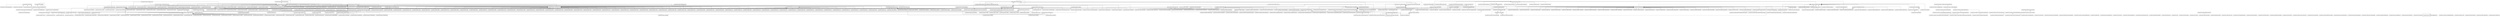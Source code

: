 digraph classDiagram{
graph [splines=ortho, rankdir=BT]

"org.apache.bcel.util.ClassLoaderRepository"[shape = box];
"org.apache.bcel.generic.ISTORE"[shape = box];
"org.apache.bcel.generic.LXOR"[shape = box];
"org.apache.bcel.generic.InstructionList"[shape = box];
"org.apache.bcel.generic.INVOKESTATIC"[shape = box];
"org.apache.bcel.verifier.exc.VerificationException"[shape = box];
"org.apache.bcel.generic.ConstantPoolGen"[shape = box];
"org.apache.bcel.classfile.Node"[shape = box];
"org.apache.bcel.util.ClassLoader"[shape = box];
"org.apache.bcel.classfile.ClassFormatException"[shape = box];
"org.apache.bcel.classfile.ModuleProvides"[shape = box];
"org.apache.bcel.util.Class2HTML"[shape = box];
"org.apache.bcel.generic.SIPUSH"[shape = box];
"org.apache.bcel.classfile.SourceFile"[shape = box];
"org.apache.bcel.classfile.MethodParameters"[shape = box];
"org.apache.bcel.verifier.exc.StaticCodeConstraintException"[shape = box];
"org.apache.bcel.generic.LocalVariableInstruction"[shape = box];
"org.apache.bcel.generic.GETFIELD"[shape = box];
"org.apache.bcel.generic.InstructionHandle"[shape = box];
"org.apache.bcel.verifier.exc.LinkingConstraintException"[shape = box];
"org.apache.bcel.generic.INEG"[shape = box];
"org.apache.bcel.generic.ALOAD"[shape = box];
"org.apache.bcel.classfile.ConstantInteger"[shape = box];
"org.apache.bcel.verifier.structurals.ExecutionVisitor"[shape = box];
"org.apache.bcel.classfile.InnerClasses"[shape = box];
"org.apache.bcel.verifier.structurals.OperandStack"[shape = box];
"org.apache.bcel.generic.FSUB"[shape = box];
"org.apache.bcel.generic.SASTORE"[shape = box];
"org.apache.bcel.verifier.structurals.ControlFlowGraph"[shape = box];
"org.apache.bcel.verifier.exc.LoadingException"[shape = box];
"org.apache.bcel.generic.MONITORENTER"[shape = box];
"org.apache.bcel.generic.FALOAD"[shape = box];
"org.apache.bcel.generic.LASTORE"[shape = box];
"org.apache.bcel.generic.ClassGenException"[shape = box];
"org.apache.bcel.verifier.exc.StructuralCodeConstraintException"[shape = box];
"org.apache.bcel.generic.POP2"[shape = box];
"org.apache.bcel.generic.BranchInstruction"[shape = box];
"org.apache.bcel.util.ClassQueue"[shape = box];
"org.apache.bcel.classfile.ConstantString"[shape = box];
"org.apache.bcel.verifier.structurals.UninitializedObjectType"[shape = box];
"org.apache.bcel.generic.F2D"[shape = box];
"org.apache.bcel.generic.F2I"[shape = box];
"org.apache.bcel.generic.IF_ACMPNE"[shape = box];
"org.apache.bcel.generic.F2L"[shape = box];
"org.apache.bcel.generic.I2S"[shape = box];
"org.apache.bcel.classfile.PMGClass"[shape = box];
"org.apache.bcel.generic.RETURN"[shape = box];
"org.apache.bcel.generic.ReferenceType"[shape = box];
"org.apache.bcel.classfile.StackMapType"[shape = box];
"org.apache.bcel.classfile.AccessFlags"[shape = box];
"org.apache.bcel.classfile.AnnotationElementValue"[shape = box];
"org.apache.bcel.generic.IRETURN"[shape = box];
"org.apache.bcel.classfile.ConstantInterfaceMethodref"[shape = box];
"org.apache.bcel.generic.RET"[shape = box];
"org.apache.bcel.generic.ICONST"[shape = box];
"org.apache.bcel.classfile.ConstantPackage"[shape = box];
"org.apache.bcel.util.AbstractClassPathRepository"[shape = box];
"org.apache.bcel.generic.ILOAD"[shape = box];
"org.apache.bcel.generic.FieldOrMethod"[shape = box];
"org.apache.bcel.generic.I2C"[shape = box];
"org.apache.bcel.generic.I2B"[shape = box];
"org.apache.bcel.generic.CodeExceptionGen"[shape = box];
"org.apache.bcel.generic.I2F"[shape = box];
"org.apache.bcel.generic.LineNumberGen"[shape = box];
"org.apache.bcel.generic.I2D"[shape = box];
"org.apache.bcel.verifier.statics.LocalVariablesInfo"[shape = box];
"org.apache.bcel.verifier.statics.DOUBLE_Upper"[shape = box];
"org.apache.bcel.classfile.ConstantPool"[shape = box];
"org.apache.bcel.verifier.statics.Pass1Verifier"[shape = box];
"org.apache.bcel.generic.I2L"[shape = box];
"org.apache.bcel.generic.FCMPG"[shape = box];
"org.apache.bcel.generic.LocalVariableGen"[shape = box];
"org.apache.bcel.generic.FCMPL"[shape = box];
"org.apache.bcel.generic.ISHL"[shape = box];
"org.apache.bcel.generic.ISHR"[shape = box];
"org.apache.bcel.verifier.exc.StaticCodeInstructionConstraintException"[shape = box];
"org.apache.bcel.classfile.ClassParser"[shape = box];
"org.apache.bcel.generic.ConstantPushInstruction"[shape = box];
"org.apache.bcel.classfile.ConstantObject"[shape = box];
"org.apache.bcel.generic.ASTORE"[shape = box];
"org.apache.bcel.classfile.EmptyVisitor"[shape = box];
"org.apache.bcel.generic.ArrayInstruction"[shape = box];
"org.apache.bcel.generic.LoadClass"[shape = box];
"org.apache.bcel.verifier.exc.LocalVariableInfoInconsistentException"[shape = box];
"org.apache.bcel.classfile.CodeException"[shape = box];
"org.apache.bcel.generic.IASTORE"[shape = box];
"org.apache.bcel.classfile.Deprecated"[shape = box];
"org.apache.bcel.classfile.ElementValuePair"[shape = box];
"org.apache.bcel.classfile.Code"[shape = box];
"org.apache.bcel.classfile.RuntimeInvisibleParameterAnnotations"[shape = box];
"org.apache.bcel.generic.FieldGen"[shape = box];
"org.apache.bcel.generic.LMUL"[shape = box];
"org.apache.bcel.classfile.UnknownAttributeReader"[shape = box];
"org.apache.bcel.generic.IOR"[shape = box];
"org.apache.bcel.classfile.Method"[shape = box];
"org.apache.bcel.generic.Select"[shape = box];
"org.apache.bcel.generic.LoadInstruction"[shape = box];
"org.apache.bcel.generic.LCMP"[shape = box];
"org.apache.bcel.generic.Instruction"[shape = box];
"org.apache.bcel.generic.GOTO"[shape = box];
"org.apache.bcel.generic.IF_ICMPNE"[shape = box];
"org.apache.bcel.util.BCELComparator"[shape = box];
"org.apache.bcel.classfile.AnnotationEntry"[shape = box];
"org.apache.bcel.generic.ArithmeticInstruction"[shape = box];
"org.apache.bcel.generic.InstructionTargeter"[shape = box];
"org.apache.bcel.generic.SWAP"[shape = box];
"org.apache.bcel.verifier.exc.AssertionViolatedException"[shape = box];
"org.apache.bcel.Repository"[shape = box];
"org.apache.bcel.generic.JsrInstruction"[shape = box];
"org.apache.bcel.generic.JSR"[shape = box];
"org.apache.bcel.classfile.Synthetic"[shape = box];
"org.apache.bcel.classfile.Utility"[shape = box];
"org.apache.bcel.generic.GotoInstruction"[shape = box];
"org.apache.bcel.generic.ISUB"[shape = box];
"org.apache.bcel.classfile.StackMap"[shape = box];
"org.apache.bcel.generic.BranchHandle"[shape = box];
"org.apache.bcel.generic.IFNONNULL"[shape = box];
"org.apache.bcel.generic.NamedAndTyped"[shape = box];
"org.apache.bcel.generic.InstructionComparator"[shape = box];
"org.apache.bcel.generic.ObjectType"[shape = box];
"org.apache.bcel.generic.IF_ACMPEQ"[shape = box];
"org.apache.bcel.verifier.PassVerifier"[shape = box];
"org.apache.bcel.generic.StackConsumer"[shape = box];
"org.apache.bcel.classfile.ParameterAnnotationEntry"[shape = box];
"org.apache.bcel.verifier.exc.ClassConstraintException"[shape = box];
"org.apache.bcel.classfile.ConstantUtf8"[shape = box];
"org.apache.bcel.classfile.ConstantValue"[shape = box];
"org.apache.bcel.classfile.ConstantInvokeDynamic"[shape = box];
"org.apache.bcel.classfile.ConstantMethodHandle"[shape = box];
"org.apache.bcel.classfile.ConstantCP"[shape = box];
"org.apache.bcel.classfile.ArrayElementValue"[shape = box];
"org.apache.bcel.classfile.ConstantFloat"[shape = box];
"org.apache.bcel.generic.FSTORE"[shape = box];
"org.apache.bcel.verifier.exc.CodeConstraintException"[shape = box];
"org.apache.bcel.generic.LDC2_W"[shape = box];
"org.apache.bcel.generic.ElementValueGen"[shape = box];
"org.apache.bcel.generic.TypedInstruction"[shape = box];
"org.apache.bcel.util.SyntheticRepository"[shape = box];
"org.apache.bcel.generic.DSTORE"[shape = box];
"org.apache.bcel.generic.ANEWARRAY"[shape = box];
"org.apache.bcel.generic.CALOAD"[shape = box];
"org.apache.bcel.classfile.Annotations"[shape = box];
"org.apache.bcel.generic.DMUL"[shape = box];
"org.apache.bcel.classfile.BootstrapMethods"[shape = box];
"org.apache.bcel.generic.LRETURN"[shape = box];
"org.apache.bcel.generic.InstructionConst"[shape = box];
"org.apache.bcel.util.ClassVector"[shape = box];
"org.apache.bcel.verifier.VerifierAppFrame"[shape = box];
"org.apache.bcel.util.Repository"[shape = box];
"org.apache.bcel.classfile.ModuleMainClass"[shape = box];
"org.apache.bcel.classfile.AnnotationDefault"[shape = box];
"org.apache.bcel.generic.AALOAD"[shape = box];
"org.apache.bcel.util.ClassPath"[shape = box];
"org.apache.bcel.generic.LREM"[shape = box];
"org.apache.bcel.generic.ArrayElementValueGen"[shape = box];
"org.apache.bcel.generic.LADD"[shape = box];
"org.apache.bcel.classfile.ModulePackages"[shape = box];
"org.apache.bcel.generic.INVOKEVIRTUAL"[shape = box];
"org.apache.bcel.generic.InstructionFactory"[shape = box];
"org.apache.bcel.generic.AllocationInstruction"[shape = box];
"org.apache.bcel.generic.NEWARRAY"[shape = box];
"org.apache.bcel.generic.LDIV"[shape = box];
"org.apache.bcel.generic.GETSTATIC"[shape = box];
"org.apache.bcel.generic.AnnotationElementValueGen"[shape = box];
"org.apache.bcel.generic.LCONST"[shape = box];
"org.apache.bcel.generic.LSHL"[shape = box];
"org.apache.bcel.generic.IAND"[shape = box];
"org.apache.bcel.classfile.AttributeReader"[shape = box];
"org.apache.bcel.classfile.ClassElementValue"[shape = box];
"org.apache.bcel.generic.LSHR"[shape = box];
"org.apache.bcel.classfile.LocalVariable"[shape = box];
"org.apache.bcel.ExceptionConst"[shape = box];
"org.apache.bcel.generic.PUTFIELD"[shape = box];
"org.apache.bcel.classfile.LocalVariableTypeTable"[shape = box];
"org.apache.bcel.generic.L2D"[shape = box];
"org.apache.bcel.generic.ExceptionThrower"[shape = box];
"org.apache.bcel.util.BCELifier"[shape = box];
"org.apache.bcel.generic.IUSHR"[shape = box];
"org.apache.bcel.generic.L2F"[shape = box];
"org.apache.bcel.generic.IfInstruction"[shape = box];
"org.apache.bcel.generic.L2I"[shape = box];
"org.apache.bcel.generic.FDIV"[shape = box];
"org.apache.bcel.classfile.ConstantLong"[shape = box];
"org.apache.bcel.classfile.Module"[shape = box];
"org.apache.bcel.generic.ReturnaddressType"[shape = box];
"org.apache.bcel.Const"[shape = box];
"org.apache.bcel.generic.FREM"[shape = box];
"org.apache.bcel.generic.LLOAD"[shape = box];
"org.apache.bcel.generic.SALOAD"[shape = box];
"org.apache.bcel.generic.IF_ICMPEQ"[shape = box];
"org.apache.bcel.generic.MethodGen"[shape = box];
"org.apache.bcel.generic.IFEQ"[shape = box];
"org.apache.bcel.generic.IF_ICMPGE"[shape = box];
"org.apache.bcel.generic.CHECKCAST"[shape = box];
"org.apache.bcel.util.ByteSequence"[shape = box];
"org.apache.bcel.classfile.ParameterAnnotations"[shape = box];
"org.apache.bcel.generic.BasicType"[shape = box];
"org.apache.bcel.generic.ConversionInstruction"[shape = box];
"org.apache.bcel.generic.FADD"[shape = box];
"org.apache.bcel.generic.UnconditionalBranch"[shape = box];
"org.apache.bcel.util.ClassSet"[shape = box];
"org.apache.bcel.verifier.VerifierFactoryObserver"[shape = box];
"org.apache.bcel.classfile.NestMembers"[shape = box];
"org.apache.bcel.generic.INVOKEDYNAMIC"[shape = box];
"org.apache.bcel.generic.GOTO_W"[shape = box];
"org.apache.bcel.verifier.statics.LONG_Upper"[shape = box];
"org.apache.bcel.verifier.exc.VerifierConstraintViolatedException"[shape = box];
"org.apache.bcel.generic.FieldGenOrMethodGen"[shape = box];
"org.apache.bcel.classfile.Unknown"[shape = box];
"org.apache.bcel.classfile.RuntimeVisibleParameterAnnotations"[shape = box];
"org.apache.bcel.verifier.TransitiveHull"[shape = box];
"org.apache.bcel.classfile.EnumElementValue"[shape = box];
"org.apache.bcel.generic.DUP2"[shape = box];
"org.apache.bcel.classfile.ConstantDouble"[shape = box];
"org.apache.bcel.generic.LOR"[shape = box];
"org.apache.bcel.verifier.structurals.InstructionContext"[shape = box];
"org.apache.bcel.ExceptionConstants"[shape = box];
"org.apache.bcel.generic.IF_ICMPGT"[shape = box];
"org.apache.bcel.util.AttributeHTML"[shape = box];
"org.apache.bcel.generic.LALOAD"[shape = box];
"org.apache.bcel.classfile.ModuleRequires"[shape = box];
"org.apache.bcel.verifier.VerificationResult"[shape = box];
"org.apache.bcel.verifier.statics.IntList"[shape = box];
"org.apache.bcel.classfile.ConstantClass"[shape = box];
"org.apache.bcel.util.ModularRuntimeImage"[shape = box];
"org.apache.bcel.generic.LSUB"[shape = box];
"org.apache.bcel.verifier.statics.Pass3aVerifier"[shape = box];
"org.apache.bcel.generic.EmptyVisitor"[shape = box];
"org.apache.bcel.generic.PopInstruction"[shape = box];
"org.apache.bcel.util.CodeHTML"[shape = box];
"org.apache.bcel.generic.EnumElementValueGen"[shape = box];
"org.apache.bcel.generic.CPInstruction"[shape = box];
"org.apache.bcel.verifier.VerifierFactory"[shape = box];
"org.apache.bcel.verifier.statics.Pass2Verifier"[shape = box];
"org.apache.bcel.generic.ReturnInstruction"[shape = box];
"org.apache.bcel.verifier.NativeVerifier"[shape = box];
"org.apache.bcel.generic.IMPDEP1"[shape = box];
"org.apache.bcel.generic.LAND"[shape = box];
"org.apache.bcel.generic.MULTIANEWARRAY"[shape = box];
"org.apache.bcel.classfile.NestHost"[shape = box];
"org.apache.bcel.generic.IMPDEP2"[shape = box];
"org.apache.bcel.generic.FASTORE"[shape = box];
"org.apache.bcel.classfile.ModuleOpens"[shape = box];
"org.apache.bcel.classfile.BootstrapMethod"[shape = box];
"org.apache.bcel.classfile.LineNumberTable"[shape = box];
"org.apache.bcel.util.JavaWrapper"[shape = box];
"org.apache.bcel.generic.LOOKUPSWITCH"[shape = box];
"org.apache.bcel.generic.FieldInstruction"[shape = box];
"org.apache.bcel.verifier.structurals.GenericArray"[shape = box];
"org.apache.bcel.classfile.RuntimeInvisibleAnnotations"[shape = box];
"org.apache.bcel.classfile.SimpleElementValue"[shape = box];
"org.apache.bcel.classfile.Signature"[shape = box];
"org.apache.bcel.verifier.structurals.ExceptionHandler"[shape = box];
"org.apache.bcel.generic.IndexedInstruction"[shape = box];
"org.apache.bcel.generic.BIPUSH"[shape = box];
"org.apache.bcel.generic.TABLESWITCH"[shape = box];
"org.apache.bcel.generic.SimpleElementValueGen"[shape = box];
"org.apache.bcel.generic.DALOAD"[shape = box];
"org.apache.bcel.generic.PushInstruction"[shape = box];
"org.apache.bcel.util.MethodHTML"[shape = box];
"org.apache.bcel.generic.IF_ICMPLE"[shape = box];
"org.apache.bcel.generic.InstructionConstants"[shape = box];
"org.apache.bcel.generic.DDIV"[shape = box];
"org.apache.bcel.classfile.FieldOrMethod"[shape = box];
"org.apache.bcel.generic.NOP"[shape = box];
"org.apache.bcel.generic.DREM"[shape = box];
"org.apache.bcel.generic.IFNULL"[shape = box];
"org.apache.bcel.generic.StackInstruction"[shape = box];
"org.apache.bcel.generic.ATHROW"[shape = box];
"org.apache.bcel.generic.FMUL"[shape = box];
"org.apache.bcel.classfile.JavaClass"[shape = box];
"org.apache.bcel.generic.LNEG"[shape = box];
"org.apache.bcel.generic.FRETURN"[shape = box];
"org.apache.bcel.generic.LDC_W"[shape = box];
"org.apache.bcel.verifier.structurals.Frame"[shape = box];
"org.apache.bcel.generic.DLOAD"[shape = box];
"org.apache.bcel.generic.IF_ICMPLT"[shape = box];
"org.apache.bcel.generic.DADD"[shape = box];
"org.apache.bcel.classfile.ModuleExports"[shape = box];
"org.apache.bcel.classfile.InnerClass"[shape = box];
"org.apache.bcel.verifier.structurals.Pass3bVerifier"[shape = box];
"org.apache.bcel.generic.CompoundInstruction"[shape = box];
"org.apache.bcel.classfile.ExceptionTable"[shape = box];
"org.apache.bcel.verifier.exc.StaticCodeInstructionOperandConstraintException"[shape = box];
"org.apache.bcel.generic.FNEG"[shape = box];
"org.apache.bcel.generic.ClassGen"[shape = box];
"org.apache.bcel.verifier.structurals.InstConstraintVisitor"[shape = box];
"org.apache.bcel.util.InstructionFinder"[shape = box];
"org.apache.bcel.generic.StackProducer"[shape = box];
"org.apache.bcel.classfile.ConstantMethodType"[shape = box];
"org.apache.bcel.classfile.ConstantModule"[shape = box];
"org.apache.bcel.generic.DSUB"[shape = box];
"org.apache.bcel.verifier.structurals.ExceptionHandlers"[shape = box];
"org.apache.bcel.generic.NameSignatureInstruction"[shape = box];
"org.apache.bcel.generic.StoreInstruction"[shape = box];
"org.apache.bcel.generic.IALOAD"[shape = box];
"org.apache.bcel.generic.Type"[shape = box];
"org.apache.bcel.generic.IFLT"[shape = box];
"org.apache.bcel.generic.ARRAYLENGTH"[shape = box];
"org.apache.bcel.generic.ClassElementValueGen"[shape = box];
"org.apache.bcel.verifier.VerifierFactoryListModel"[shape = box];
"org.apache.bcel.generic.InstructionListObserver"[shape = box];
"org.apache.bcel.generic.TargetLostException"[shape = box];
"org.apache.bcel.generic.INVOKESPECIAL"[shape = box];
"org.apache.bcel.generic.LDC"[shape = box];
"org.apache.bcel.generic.IFNE"[shape = box];
"org.apache.bcel.classfile.Visitor"[shape = box];
"org.apache.bcel.generic.VariableLengthInstruction"[shape = box];
"org.apache.bcel.generic.IREM"[shape = box];
"org.apache.bcel.classfile.ElementValue"[shape = box];
"org.apache.bcel.generic.PUTSTATIC"[shape = box];
"org.apache.bcel.generic.IADD"[shape = box];
"org.apache.bcel.verifier.structurals.LocalVariables"[shape = box];
"org.apache.bcel.verifier.Verifier"[shape = box];
"org.apache.bcel.verifier.statics.LocalVariableInfo"[shape = box];
"org.apache.bcel.generic.DUP2_X2"[shape = box];
"org.apache.bcel.classfile.MethodParameter"[shape = box];
"org.apache.bcel.generic.DUP2_X1"[shape = box];
"org.apache.bcel.generic.DUP"[shape = box];
"org.apache.bcel.generic.IDIV"[shape = box];
"org.apache.bcel.generic.LSTORE"[shape = box];
"org.apache.bcel.generic.BREAKPOINT"[shape = box];
"org.apache.bcel.generic.POP"[shape = box];
"org.apache.bcel.classfile.StackMapEntry"[shape = box];
"org.apache.bcel.generic.MONITOREXIT"[shape = box];
"org.apache.bcel.generic.LUSHR"[shape = box];
"org.apache.bcel.generic.DRETURN"[shape = box];
"org.apache.bcel.classfile.ConstantDynamic"[shape = box];
"org.apache.bcel.generic.PUSH"[shape = box];
"org.apache.bcel.generic.DASTORE"[shape = box];
"org.apache.bcel.generic.MethodObserver"[shape = box];
"org.apache.bcel.classfile.LocalVariableTable"[shape = box];
"org.apache.bcel.generic.IXOR"[shape = box];
"org.apache.bcel.generic.IFLE"[shape = box];
"org.apache.bcel.util.ClassPathRepository"[shape = box];
"org.apache.bcel.generic.DCONST"[shape = box];
"org.apache.bcel.verifier.statics.StringRepresentation"[shape = box];
"org.apache.bcel.classfile.LineNumber"[shape = box];
"org.apache.bcel.generic.Visitor"[shape = box];
"org.apache.bcel.generic.FieldObserver"[shape = box];
"org.apache.bcel.generic.ACONST_NULL"[shape = box];
"org.apache.bcel.util.ClassStack"[shape = box];
"org.apache.bcel.classfile.Field"[shape = box];
"org.apache.bcel.generic.AnnotationEntryGen"[shape = box];
"org.apache.bcel.util.LruCacheClassPathRepository"[shape = box];
"org.apache.bcel.generic.CASTORE"[shape = box];
"org.apache.bcel.generic.BALOAD"[shape = box];
"org.apache.bcel.Constants"[shape = box];
"org.apache.bcel.generic.InvokeInstruction"[shape = box];
"org.apache.bcel.classfile.DescendingVisitor"[shape = box];
"org.apache.bcel.util.MemorySensitiveClassPathRepository"[shape = box];
"org.apache.bcel.generic.NEW"[shape = box];
"org.apache.bcel.generic.JSR_W"[shape = box];
"org.apache.bcel.verifier.exc.InvalidMethodException"[shape = box];
"org.apache.bcel.generic.ARETURN"[shape = box];
"org.apache.bcel.util.BCELFactory"[shape = box];
"org.apache.bcel.generic.ArrayType"[shape = box];
"org.apache.bcel.classfile.ConstantFieldref"[shape = box];
"org.apache.bcel.generic.DUP_X1"[shape = box];
"org.apache.bcel.generic.DUP_X2"[shape = box];
"org.apache.bcel.generic.ElementValuePairGen"[shape = box];
"org.apache.bcel.verifier.structurals.Subroutines"[shape = box];
"org.apache.bcel.verifier.exc.Utility"[shape = box];
"org.apache.bcel.util.ConstantHTML"[shape = box];
"org.apache.bcel.generic.FLOAD"[shape = box];
"org.apache.bcel.generic.DNEG"[shape = box];
"org.apache.bcel.generic.INSTANCEOF"[shape = box];
"org.apache.bcel.verifier.structurals.Subroutine"[shape = box];
"org.apache.bcel.generic.INVOKEINTERFACE"[shape = box];
"org.apache.bcel.generic.AASTORE"[shape = box];
"org.apache.bcel.classfile.Attribute"[shape = box];
"org.apache.bcel.classfile.Constant"[shape = box];
"org.apache.bcel.generic.SWITCH"[shape = box];
"org.apache.bcel.generic.DCMPG"[shape = box];
"org.apache.bcel.generic.FCONST"[shape = box];
"org.apache.bcel.generic.IFGT"[shape = box];
"org.apache.bcel.classfile.EnclosingMethod"[shape = box];
"org.apache.bcel.generic.DCMPL"[shape = box];
"org.apache.bcel.generic.BASTORE"[shape = box];
"org.apache.bcel.verifier.VerifyDialog"[shape = box];
"org.apache.bcel.generic.IINC"[shape = box];
"org.apache.bcel.generic.IFGE"[shape = box];
"org.apache.bcel.generic.IMUL"[shape = box];
"org.apache.bcel.generic.D2F"[shape = box];
"org.apache.bcel.verifier.GraphicalVerifier"[shape = box];
"org.apache.bcel.classfile.RuntimeVisibleAnnotations"[shape = box];
"org.apache.bcel.classfile.ConstantMethodref"[shape = box];
"org.apache.bcel.generic.D2L"[shape = box];
"org.apache.bcel.generic.D2I"[shape = box];
"org.apache.bcel.generic.ClassObserver"[shape = box];
"org.apache.bcel.classfile.ConstantNameAndType"[shape = box];
"org.apache.bcel.generic.ISTORE" -> "org.apache.bcel.generic.StoreInstruction"[arrowhead = onormal];
"org.apache.bcel.generic.LXOR" -> "org.apache.bcel.generic.ArithmeticInstruction"[arrowhead = onormal];
"org.apache.bcel.generic.FDIV" -> "org.apache.bcel.generic.ArithmeticInstruction"[arrowhead = onormal];
"org.apache.bcel.classfile.ConstantLong" -> "org.apache.bcel.classfile.Constant"[arrowhead = onormal];
"org.apache.bcel.classfile.Module" -> "org.apache.bcel.classfile.Attribute"[arrowhead = onormal];
"org.apache.bcel.generic.ReturnaddressType" -> "org.apache.bcel.generic.Type"[arrowhead = onormal];
"org.apache.bcel.generic.INVOKESTATIC" -> "org.apache.bcel.generic.InvokeInstruction"[arrowhead = onormal];
"org.apache.bcel.generic.FREM" -> "org.apache.bcel.generic.ArithmeticInstruction"[arrowhead = onormal];
"org.apache.bcel.verifier.exc.VerificationException" -> "org.apache.bcel.verifier.exc.VerifierConstraintViolatedException"[arrowhead = onormal];
"org.apache.bcel.generic.LLOAD" -> "org.apache.bcel.generic.LoadInstruction"[arrowhead = onormal];
"org.apache.bcel.generic.SALOAD" -> "org.apache.bcel.generic.ArrayInstruction"[arrowhead = onormal];
"org.apache.bcel.generic.IF_ICMPEQ" -> "org.apache.bcel.generic.IfInstruction"[arrowhead = onormal];
"org.apache.bcel.generic.MethodGen" -> "org.apache.bcel.generic.FieldGenOrMethodGen"[arrowhead = onormal];
"org.apache.bcel.generic.IFEQ" -> "org.apache.bcel.generic.IfInstruction"[arrowhead = onormal];
"org.apache.bcel.generic.IF_ICMPGE" -> "org.apache.bcel.generic.IfInstruction"[arrowhead = onormal];
"org.apache.bcel.generic.SIPUSH" -> "org.apache.bcel.generic.Instruction"[arrowhead = onormal];
"org.apache.bcel.generic.CHECKCAST" -> "org.apache.bcel.generic.CPInstruction"[arrowhead = onormal];
"org.apache.bcel.classfile.SourceFile" -> "org.apache.bcel.classfile.Attribute"[arrowhead = onormal];
"org.apache.bcel.classfile.MethodParameters" -> "org.apache.bcel.classfile.Attribute"[arrowhead = onormal];
"org.apache.bcel.classfile.ParameterAnnotations" -> "org.apache.bcel.classfile.Attribute"[arrowhead = onormal];
"org.apache.bcel.generic.BasicType" -> "org.apache.bcel.generic.Type"[arrowhead = onormal];
"org.apache.bcel.generic.ConversionInstruction" -> "org.apache.bcel.generic.Instruction"[arrowhead = onormal];
"org.apache.bcel.generic.FADD" -> "org.apache.bcel.generic.ArithmeticInstruction"[arrowhead = onormal];
"org.apache.bcel.verifier.exc.StaticCodeConstraintException" -> "org.apache.bcel.verifier.exc.CodeConstraintException"[arrowhead = onormal];
"org.apache.bcel.generic.LocalVariableInstruction" -> "org.apache.bcel.generic.Instruction"[arrowhead = onormal];
"org.apache.bcel.generic.GETFIELD" -> "org.apache.bcel.generic.FieldInstruction"[arrowhead = onormal];
"org.apache.bcel.classfile.NestMembers" -> "org.apache.bcel.classfile.Attribute"[arrowhead = onormal];
"org.apache.bcel.generic.INVOKEDYNAMIC" -> "org.apache.bcel.generic.InvokeInstruction"[arrowhead = onormal];
"org.apache.bcel.generic.GOTO_W" -> "org.apache.bcel.generic.GotoInstruction"[arrowhead = onormal];
"org.apache.bcel.verifier.exc.LinkingConstraintException" -> "org.apache.bcel.verifier.exc.StructuralCodeConstraintException"[arrowhead = onormal];
"org.apache.bcel.verifier.statics.LONG_Upper" -> "org.apache.bcel.generic.Type"[arrowhead = onormal];
"org.apache.bcel.generic.FieldGenOrMethodGen" -> "org.apache.bcel.classfile.AccessFlags"[arrowhead = onormal];
"org.apache.bcel.generic.INEG" -> "org.apache.bcel.generic.ArithmeticInstruction"[arrowhead = onormal];
"org.apache.bcel.generic.ALOAD" -> "org.apache.bcel.generic.LoadInstruction"[arrowhead = onormal];
"org.apache.bcel.classfile.Unknown" -> "org.apache.bcel.classfile.Attribute"[arrowhead = onormal];
"org.apache.bcel.classfile.RuntimeVisibleParameterAnnotations" -> "org.apache.bcel.classfile.ParameterAnnotations"[arrowhead = onormal];
"org.apache.bcel.classfile.EnumElementValue" -> "org.apache.bcel.classfile.ElementValue"[arrowhead = onormal];
"org.apache.bcel.classfile.ConstantInteger" -> "org.apache.bcel.classfile.Constant"[arrowhead = onormal];
"org.apache.bcel.generic.DUP2" -> "org.apache.bcel.generic.StackInstruction"[arrowhead = onormal];
"org.apache.bcel.classfile.ConstantDouble" -> "org.apache.bcel.classfile.Constant"[arrowhead = onormal];
"org.apache.bcel.verifier.structurals.ExecutionVisitor" -> "org.apache.bcel.generic.EmptyVisitor"[arrowhead = onormal];
"org.apache.bcel.generic.LOR" -> "org.apache.bcel.generic.ArithmeticInstruction"[arrowhead = onormal];
"org.apache.bcel.classfile.InnerClasses" -> "org.apache.bcel.classfile.Attribute"[arrowhead = onormal];
"org.apache.bcel.generic.FSUB" -> "org.apache.bcel.generic.ArithmeticInstruction"[arrowhead = onormal];
"org.apache.bcel.generic.SASTORE" -> "org.apache.bcel.generic.ArrayInstruction"[arrowhead = onormal];
"org.apache.bcel.verifier.exc.LoadingException" -> "org.apache.bcel.verifier.exc.VerifierConstraintViolatedException"[arrowhead = onormal];
"org.apache.bcel.generic.MONITORENTER" -> "org.apache.bcel.generic.Instruction"[arrowhead = onormal];
"org.apache.bcel.generic.FALOAD" -> "org.apache.bcel.generic.ArrayInstruction"[arrowhead = onormal];
"org.apache.bcel.generic.IF_ICMPGT" -> "org.apache.bcel.generic.IfInstruction"[arrowhead = onormal];
"org.apache.bcel.generic.LASTORE" -> "org.apache.bcel.generic.ArrayInstruction"[arrowhead = onormal];
"org.apache.bcel.generic.LALOAD" -> "org.apache.bcel.generic.ArrayInstruction"[arrowhead = onormal];
"org.apache.bcel.verifier.exc.StructuralCodeConstraintException" -> "org.apache.bcel.verifier.exc.CodeConstraintException"[arrowhead = onormal];
"org.apache.bcel.generic.POP2" -> "org.apache.bcel.generic.StackInstruction"[arrowhead = onormal];
"org.apache.bcel.classfile.ConstantClass" -> "org.apache.bcel.classfile.Constant"[arrowhead = onormal];
"org.apache.bcel.generic.BranchInstruction" -> "org.apache.bcel.generic.Instruction"[arrowhead = onormal];
"org.apache.bcel.classfile.ConstantString" -> "org.apache.bcel.classfile.Constant"[arrowhead = onormal];
"org.apache.bcel.verifier.structurals.UninitializedObjectType" -> "org.apache.bcel.generic.ReferenceType"[arrowhead = onormal];
"org.apache.bcel.generic.LSUB" -> "org.apache.bcel.generic.ArithmeticInstruction"[arrowhead = onormal];
"org.apache.bcel.verifier.statics.Pass3aVerifier" -> "org.apache.bcel.generic.EmptyVisitor"[arrowhead = onormal];
"org.apache.bcel.generic.F2D" -> "org.apache.bcel.generic.ConversionInstruction"[arrowhead = onormal];
"org.apache.bcel.generic.F2I" -> "org.apache.bcel.generic.ConversionInstruction"[arrowhead = onormal];
"org.apache.bcel.generic.EnumElementValueGen" -> "org.apache.bcel.generic.ElementValueGen"[arrowhead = onormal];
"org.apache.bcel.generic.CPInstruction" -> "org.apache.bcel.generic.Instruction"[arrowhead = onormal];
"org.apache.bcel.generic.IF_ACMPNE" -> "org.apache.bcel.generic.IfInstruction"[arrowhead = onormal];
"org.apache.bcel.generic.F2L" -> "org.apache.bcel.generic.ConversionInstruction"[arrowhead = onormal];
"org.apache.bcel.verifier.statics.Pass2Verifier" -> "org.apache.bcel.verifier.PassVerifier"[arrowhead = onormal];
"org.apache.bcel.generic.ReturnInstruction" -> "org.apache.bcel.generic.Instruction"[arrowhead = onormal];
"org.apache.bcel.generic.IMPDEP1" -> "org.apache.bcel.generic.Instruction"[arrowhead = onormal];
"org.apache.bcel.generic.I2S" -> "org.apache.bcel.generic.ConversionInstruction"[arrowhead = onormal];
"org.apache.bcel.classfile.PMGClass" -> "org.apache.bcel.classfile.Attribute"[arrowhead = onormal];
"org.apache.bcel.generic.RETURN" -> "org.apache.bcel.generic.ReturnInstruction"[arrowhead = onormal];
"org.apache.bcel.generic.ReferenceType" -> "org.apache.bcel.generic.Type"[arrowhead = onormal];
"org.apache.bcel.generic.LAND" -> "org.apache.bcel.generic.ArithmeticInstruction"[arrowhead = onormal];
"org.apache.bcel.generic.MULTIANEWARRAY" -> "org.apache.bcel.generic.CPInstruction"[arrowhead = onormal];
"org.apache.bcel.classfile.AnnotationElementValue" -> "org.apache.bcel.classfile.ElementValue"[arrowhead = onormal];
"org.apache.bcel.generic.IRETURN" -> "org.apache.bcel.generic.ReturnInstruction"[arrowhead = onormal];
"org.apache.bcel.classfile.NestHost" -> "org.apache.bcel.classfile.Attribute"[arrowhead = onormal];
"org.apache.bcel.generic.IMPDEP2" -> "org.apache.bcel.generic.Instruction"[arrowhead = onormal];
"org.apache.bcel.classfile.ConstantInterfaceMethodref" -> "org.apache.bcel.classfile.ConstantCP"[arrowhead = onormal];
"org.apache.bcel.generic.FASTORE" -> "org.apache.bcel.generic.ArrayInstruction"[arrowhead = onormal];
"org.apache.bcel.classfile.LineNumberTable" -> "org.apache.bcel.classfile.Attribute"[arrowhead = onormal];
"org.apache.bcel.generic.RET" -> "org.apache.bcel.generic.Instruction"[arrowhead = onormal];
"org.apache.bcel.generic.ICONST" -> "org.apache.bcel.generic.Instruction"[arrowhead = onormal];
"org.apache.bcel.generic.LOOKUPSWITCH" -> "org.apache.bcel.generic.Select"[arrowhead = onormal];
"org.apache.bcel.classfile.ConstantPackage" -> "org.apache.bcel.classfile.Constant"[arrowhead = onormal];
"org.apache.bcel.generic.FieldInstruction" -> "org.apache.bcel.generic.FieldOrMethod"[arrowhead = onormal];
"org.apache.bcel.generic.ILOAD" -> "org.apache.bcel.generic.LoadInstruction"[arrowhead = onormal];
"org.apache.bcel.generic.FieldOrMethod" -> "org.apache.bcel.generic.CPInstruction"[arrowhead = onormal];
"org.apache.bcel.classfile.RuntimeInvisibleAnnotations" -> "org.apache.bcel.classfile.Annotations"[arrowhead = onormal];
"org.apache.bcel.classfile.SimpleElementValue" -> "org.apache.bcel.classfile.ElementValue"[arrowhead = onormal];
"org.apache.bcel.classfile.Signature" -> "org.apache.bcel.classfile.Attribute"[arrowhead = onormal];
"org.apache.bcel.generic.I2C" -> "org.apache.bcel.generic.ConversionInstruction"[arrowhead = onormal];
"org.apache.bcel.generic.I2B" -> "org.apache.bcel.generic.ConversionInstruction"[arrowhead = onormal];
"org.apache.bcel.generic.I2F" -> "org.apache.bcel.generic.ConversionInstruction"[arrowhead = onormal];
"org.apache.bcel.generic.BIPUSH" -> "org.apache.bcel.generic.Instruction"[arrowhead = onormal];
"org.apache.bcel.generic.I2D" -> "org.apache.bcel.generic.ConversionInstruction"[arrowhead = onormal];
"org.apache.bcel.verifier.statics.DOUBLE_Upper" -> "org.apache.bcel.generic.Type"[arrowhead = onormal];
"org.apache.bcel.verifier.statics.Pass1Verifier" -> "org.apache.bcel.verifier.PassVerifier"[arrowhead = onormal];
"org.apache.bcel.generic.TABLESWITCH" -> "org.apache.bcel.generic.Select"[arrowhead = onormal];
"org.apache.bcel.generic.SimpleElementValueGen" -> "org.apache.bcel.generic.ElementValueGen"[arrowhead = onormal];
"org.apache.bcel.generic.DALOAD" -> "org.apache.bcel.generic.ArrayInstruction"[arrowhead = onormal];
"org.apache.bcel.generic.I2L" -> "org.apache.bcel.generic.ConversionInstruction"[arrowhead = onormal];
"org.apache.bcel.generic.FCMPG" -> "org.apache.bcel.generic.Instruction"[arrowhead = onormal];
"org.apache.bcel.generic.IF_ICMPLE" -> "org.apache.bcel.generic.IfInstruction"[arrowhead = onormal];
"org.apache.bcel.generic.DDIV" -> "org.apache.bcel.generic.ArithmeticInstruction"[arrowhead = onormal];
"org.apache.bcel.classfile.FieldOrMethod" -> "org.apache.bcel.classfile.AccessFlags"[arrowhead = onormal];
"org.apache.bcel.generic.FCMPL" -> "org.apache.bcel.generic.Instruction"[arrowhead = onormal];
"org.apache.bcel.generic.ISHL" -> "org.apache.bcel.generic.ArithmeticInstruction"[arrowhead = onormal];
"org.apache.bcel.generic.ISHR" -> "org.apache.bcel.generic.ArithmeticInstruction"[arrowhead = onormal];
"org.apache.bcel.verifier.exc.StaticCodeInstructionConstraintException" -> "org.apache.bcel.verifier.exc.StaticCodeConstraintException"[arrowhead = onormal];
"org.apache.bcel.generic.NOP" -> "org.apache.bcel.generic.Instruction"[arrowhead = onormal];
"org.apache.bcel.generic.DREM" -> "org.apache.bcel.generic.ArithmeticInstruction"[arrowhead = onormal];
"org.apache.bcel.generic.IFNULL" -> "org.apache.bcel.generic.IfInstruction"[arrowhead = onormal];
"org.apache.bcel.generic.StackInstruction" -> "org.apache.bcel.generic.Instruction"[arrowhead = onormal];
"org.apache.bcel.generic.ASTORE" -> "org.apache.bcel.generic.StoreInstruction"[arrowhead = onormal];
"org.apache.bcel.generic.ATHROW" -> "org.apache.bcel.generic.Instruction"[arrowhead = onormal];
"org.apache.bcel.generic.ArrayInstruction" -> "org.apache.bcel.generic.Instruction"[arrowhead = onormal];
"org.apache.bcel.generic.FMUL" -> "org.apache.bcel.generic.ArithmeticInstruction"[arrowhead = onormal];
"org.apache.bcel.verifier.exc.LocalVariableInfoInconsistentException" -> "org.apache.bcel.verifier.exc.ClassConstraintException"[arrowhead = onormal];
"org.apache.bcel.generic.IASTORE" -> "org.apache.bcel.generic.ArrayInstruction"[arrowhead = onormal];
"org.apache.bcel.classfile.JavaClass" -> "org.apache.bcel.classfile.AccessFlags"[arrowhead = onormal];
"org.apache.bcel.classfile.Deprecated" -> "org.apache.bcel.classfile.Attribute"[arrowhead = onormal];
"org.apache.bcel.generic.LNEG" -> "org.apache.bcel.generic.ArithmeticInstruction"[arrowhead = onormal];
"org.apache.bcel.classfile.Code" -> "org.apache.bcel.classfile.Attribute"[arrowhead = onormal];
"org.apache.bcel.classfile.RuntimeInvisibleParameterAnnotations" -> "org.apache.bcel.classfile.ParameterAnnotations"[arrowhead = onormal];
"org.apache.bcel.generic.FRETURN" -> "org.apache.bcel.generic.ReturnInstruction"[arrowhead = onormal];
"org.apache.bcel.generic.LDC_W" -> "org.apache.bcel.generic.LDC"[arrowhead = onormal];
"org.apache.bcel.generic.LMUL" -> "org.apache.bcel.generic.ArithmeticInstruction"[arrowhead = onormal];
"org.apache.bcel.generic.DLOAD" -> "org.apache.bcel.generic.LoadInstruction"[arrowhead = onormal];
"org.apache.bcel.generic.IF_ICMPLT" -> "org.apache.bcel.generic.IfInstruction"[arrowhead = onormal];
"org.apache.bcel.generic.DADD" -> "org.apache.bcel.generic.ArithmeticInstruction"[arrowhead = onormal];
"org.apache.bcel.verifier.structurals.Pass3bVerifier" -> "org.apache.bcel.verifier.PassVerifier"[arrowhead = onormal];
"org.apache.bcel.classfile.ExceptionTable" -> "org.apache.bcel.classfile.Attribute"[arrowhead = onormal];
"org.apache.bcel.verifier.exc.StaticCodeInstructionOperandConstraintException" -> "org.apache.bcel.verifier.exc.StaticCodeConstraintException"[arrowhead = onormal];
"org.apache.bcel.generic.FNEG" -> "org.apache.bcel.generic.ArithmeticInstruction"[arrowhead = onormal];
"org.apache.bcel.generic.ClassGen" -> "org.apache.bcel.classfile.AccessFlags"[arrowhead = onormal];
"org.apache.bcel.verifier.structurals.InstConstraintVisitor" -> "org.apache.bcel.generic.EmptyVisitor"[arrowhead = onormal];
"org.apache.bcel.generic.IOR" -> "org.apache.bcel.generic.ArithmeticInstruction"[arrowhead = onormal];
"org.apache.bcel.classfile.ConstantMethodType" -> "org.apache.bcel.classfile.Constant"[arrowhead = onormal];
"org.apache.bcel.classfile.ConstantModule" -> "org.apache.bcel.classfile.Constant"[arrowhead = onormal];
"org.apache.bcel.generic.DSUB" -> "org.apache.bcel.generic.ArithmeticInstruction"[arrowhead = onormal];
"org.apache.bcel.generic.Select" -> "org.apache.bcel.generic.BranchInstruction"[arrowhead = onormal];
"org.apache.bcel.generic.LoadInstruction" -> "org.apache.bcel.generic.LocalVariableInstruction"[arrowhead = onormal];
"org.apache.bcel.generic.NameSignatureInstruction" -> "org.apache.bcel.generic.CPInstruction"[arrowhead = onormal];
"org.apache.bcel.generic.StoreInstruction" -> "org.apache.bcel.generic.LocalVariableInstruction"[arrowhead = onormal];
"org.apache.bcel.generic.LCMP" -> "org.apache.bcel.generic.Instruction"[arrowhead = onormal];
"org.apache.bcel.generic.GOTO" -> "org.apache.bcel.generic.GotoInstruction"[arrowhead = onormal];
"org.apache.bcel.generic.Type" -> "org.apache.bcel.generic.Type"[arrowhead = onormal];
"org.apache.bcel.generic.IALOAD" -> "org.apache.bcel.generic.ArrayInstruction"[arrowhead = onormal];
"org.apache.bcel.generic.IF_ICMPNE" -> "org.apache.bcel.generic.IfInstruction"[arrowhead = onormal];
"org.apache.bcel.generic.IFLT" -> "org.apache.bcel.generic.IfInstruction"[arrowhead = onormal];
"org.apache.bcel.generic.ARRAYLENGTH" -> "org.apache.bcel.generic.Instruction"[arrowhead = onormal];
"org.apache.bcel.generic.ClassElementValueGen" -> "org.apache.bcel.generic.ElementValueGen"[arrowhead = onormal];
"org.apache.bcel.generic.INVOKESPECIAL" -> "org.apache.bcel.generic.InvokeInstruction"[arrowhead = onormal];
"org.apache.bcel.generic.LDC" -> "org.apache.bcel.generic.CPInstruction"[arrowhead = onormal];
"org.apache.bcel.generic.IFNE" -> "org.apache.bcel.generic.IfInstruction"[arrowhead = onormal];
"org.apache.bcel.generic.ArithmeticInstruction" -> "org.apache.bcel.generic.Instruction"[arrowhead = onormal];
"org.apache.bcel.generic.IREM" -> "org.apache.bcel.generic.ArithmeticInstruction"[arrowhead = onormal];
"org.apache.bcel.generic.PUTSTATIC" -> "org.apache.bcel.generic.FieldInstruction"[arrowhead = onormal];
"org.apache.bcel.generic.IADD" -> "org.apache.bcel.generic.ArithmeticInstruction"[arrowhead = onormal];
"org.apache.bcel.generic.SWAP" -> "org.apache.bcel.generic.StackInstruction"[arrowhead = onormal];
"org.apache.bcel.generic.DUP2_X2" -> "org.apache.bcel.generic.StackInstruction"[arrowhead = onormal];
"org.apache.bcel.generic.DUP2_X1" -> "org.apache.bcel.generic.StackInstruction"[arrowhead = onormal];
"org.apache.bcel.generic.DUP" -> "org.apache.bcel.generic.StackInstruction"[arrowhead = onormal];
"org.apache.bcel.generic.JsrInstruction" -> "org.apache.bcel.generic.BranchInstruction"[arrowhead = onormal];
"org.apache.bcel.generic.IDIV" -> "org.apache.bcel.generic.ArithmeticInstruction"[arrowhead = onormal];
"org.apache.bcel.generic.LSTORE" -> "org.apache.bcel.generic.StoreInstruction"[arrowhead = onormal];
"org.apache.bcel.generic.JSR" -> "org.apache.bcel.generic.JsrInstruction"[arrowhead = onormal];
"org.apache.bcel.classfile.Synthetic" -> "org.apache.bcel.classfile.Attribute"[arrowhead = onormal];
"org.apache.bcel.generic.BREAKPOINT" -> "org.apache.bcel.generic.Instruction"[arrowhead = onormal];
"org.apache.bcel.generic.POP" -> "org.apache.bcel.generic.StackInstruction"[arrowhead = onormal];
"org.apache.bcel.generic.GotoInstruction" -> "org.apache.bcel.generic.BranchInstruction"[arrowhead = onormal];
"org.apache.bcel.generic.ISUB" -> "org.apache.bcel.generic.ArithmeticInstruction"[arrowhead = onormal];
"org.apache.bcel.classfile.StackMap" -> "org.apache.bcel.classfile.Attribute"[arrowhead = onormal];
"org.apache.bcel.generic.MONITOREXIT" -> "org.apache.bcel.generic.Instruction"[arrowhead = onormal];
"org.apache.bcel.generic.LUSHR" -> "org.apache.bcel.generic.ArithmeticInstruction"[arrowhead = onormal];
"org.apache.bcel.generic.DRETURN" -> "org.apache.bcel.generic.ReturnInstruction"[arrowhead = onormal];
"org.apache.bcel.generic.BranchHandle" -> "org.apache.bcel.generic.InstructionHandle"[arrowhead = onormal];
"org.apache.bcel.generic.IFNONNULL" -> "org.apache.bcel.generic.IfInstruction"[arrowhead = onormal];
"org.apache.bcel.classfile.ConstantDynamic" -> "org.apache.bcel.classfile.ConstantCP"[arrowhead = onormal];
"org.apache.bcel.generic.DASTORE" -> "org.apache.bcel.generic.ArrayInstruction"[arrowhead = onormal];
"org.apache.bcel.generic.ObjectType" -> "org.apache.bcel.generic.ReferenceType"[arrowhead = onormal];
"org.apache.bcel.generic.IF_ACMPEQ" -> "org.apache.bcel.generic.IfInstruction"[arrowhead = onormal];
"org.apache.bcel.verifier.exc.ClassConstraintException" -> "org.apache.bcel.verifier.exc.VerificationException"[arrowhead = onormal];
"org.apache.bcel.classfile.LocalVariableTable" -> "org.apache.bcel.classfile.Attribute"[arrowhead = onormal];
"org.apache.bcel.generic.IXOR" -> "org.apache.bcel.generic.ArithmeticInstruction"[arrowhead = onormal];
"org.apache.bcel.classfile.ConstantUtf8" -> "org.apache.bcel.classfile.Constant"[arrowhead = onormal];
"org.apache.bcel.generic.IFLE" -> "org.apache.bcel.generic.IfInstruction"[arrowhead = onormal];
"org.apache.bcel.util.ClassPathRepository" -> "org.apache.bcel.util.AbstractClassPathRepository"[arrowhead = onormal];
"org.apache.bcel.classfile.ConstantValue" -> "org.apache.bcel.classfile.Attribute"[arrowhead = onormal];
"org.apache.bcel.classfile.ConstantInvokeDynamic" -> "org.apache.bcel.classfile.ConstantCP"[arrowhead = onormal];
"org.apache.bcel.generic.DCONST" -> "org.apache.bcel.generic.Instruction"[arrowhead = onormal];
"org.apache.bcel.verifier.statics.StringRepresentation" -> "org.apache.bcel.classfile.EmptyVisitor"[arrowhead = onormal];
"org.apache.bcel.classfile.ConstantMethodHandle" -> "org.apache.bcel.classfile.Constant"[arrowhead = onormal];
"org.apache.bcel.classfile.ConstantCP" -> "org.apache.bcel.classfile.Constant"[arrowhead = onormal];
"org.apache.bcel.classfile.ArrayElementValue" -> "org.apache.bcel.classfile.ElementValue"[arrowhead = onormal];
"org.apache.bcel.classfile.ConstantFloat" -> "org.apache.bcel.classfile.Constant"[arrowhead = onormal];
"org.apache.bcel.generic.FSTORE" -> "org.apache.bcel.generic.StoreInstruction"[arrowhead = onormal];
"org.apache.bcel.generic.ACONST_NULL" -> "org.apache.bcel.generic.Instruction"[arrowhead = onormal];
"org.apache.bcel.classfile.Field" -> "org.apache.bcel.classfile.FieldOrMethod"[arrowhead = onormal];
"org.apache.bcel.verifier.exc.CodeConstraintException" -> "org.apache.bcel.verifier.exc.VerificationException"[arrowhead = onormal];
"org.apache.bcel.generic.CASTORE" -> "org.apache.bcel.generic.ArrayInstruction"[arrowhead = onormal];
"org.apache.bcel.generic.BALOAD" -> "org.apache.bcel.generic.ArrayInstruction"[arrowhead = onormal];
"org.apache.bcel.generic.LDC2_W" -> "org.apache.bcel.generic.CPInstruction"[arrowhead = onormal];
"org.apache.bcel.generic.InvokeInstruction" -> "org.apache.bcel.generic.FieldOrMethod"[arrowhead = onormal];
"org.apache.bcel.util.SyntheticRepository" -> "org.apache.bcel.util.MemorySensitiveClassPathRepository"[arrowhead = onormal];
"org.apache.bcel.generic.DSTORE" -> "org.apache.bcel.generic.StoreInstruction"[arrowhead = onormal];
"org.apache.bcel.generic.ANEWARRAY" -> "org.apache.bcel.generic.CPInstruction"[arrowhead = onormal];
"org.apache.bcel.generic.CALOAD" -> "org.apache.bcel.generic.ArrayInstruction"[arrowhead = onormal];
"org.apache.bcel.classfile.Annotations" -> "org.apache.bcel.classfile.Attribute"[arrowhead = onormal];
"org.apache.bcel.generic.DMUL" -> "org.apache.bcel.generic.ArithmeticInstruction"[arrowhead = onormal];
"org.apache.bcel.util.MemorySensitiveClassPathRepository" -> "org.apache.bcel.util.AbstractClassPathRepository"[arrowhead = onormal];
"org.apache.bcel.classfile.BootstrapMethods" -> "org.apache.bcel.classfile.Attribute"[arrowhead = onormal];
"org.apache.bcel.generic.NEW" -> "org.apache.bcel.generic.CPInstruction"[arrowhead = onormal];
"org.apache.bcel.generic.JSR_W" -> "org.apache.bcel.generic.JsrInstruction"[arrowhead = onormal];
"org.apache.bcel.generic.LRETURN" -> "org.apache.bcel.generic.ReturnInstruction"[arrowhead = onormal];
"org.apache.bcel.generic.ARETURN" -> "org.apache.bcel.generic.ReturnInstruction"[arrowhead = onormal];
"org.apache.bcel.util.BCELFactory" -> "org.apache.bcel.generic.EmptyVisitor"[arrowhead = onormal];
"org.apache.bcel.generic.ArrayType" -> "org.apache.bcel.generic.ReferenceType"[arrowhead = onormal];
"org.apache.bcel.classfile.ConstantFieldref" -> "org.apache.bcel.classfile.ConstantCP"[arrowhead = onormal];
"org.apache.bcel.generic.DUP_X1" -> "org.apache.bcel.generic.StackInstruction"[arrowhead = onormal];
"org.apache.bcel.generic.DUP_X2" -> "org.apache.bcel.generic.StackInstruction"[arrowhead = onormal];
"org.apache.bcel.classfile.ModuleMainClass" -> "org.apache.bcel.classfile.Attribute"[arrowhead = onormal];
"org.apache.bcel.classfile.AnnotationDefault" -> "org.apache.bcel.classfile.Attribute"[arrowhead = onormal];
"org.apache.bcel.generic.AALOAD" -> "org.apache.bcel.generic.ArrayInstruction"[arrowhead = onormal];
"org.apache.bcel.util.ClassPath" -> "org.apache.bcel.util.ClassPath"[arrowhead = onormal];
"org.apache.bcel.generic.LREM" -> "org.apache.bcel.generic.ArithmeticInstruction"[arrowhead = onormal];
"org.apache.bcel.generic.FLOAD" -> "org.apache.bcel.generic.LoadInstruction"[arrowhead = onormal];
"org.apache.bcel.generic.DNEG" -> "org.apache.bcel.generic.ArithmeticInstruction"[arrowhead = onormal];
"org.apache.bcel.generic.ArrayElementValueGen" -> "org.apache.bcel.generic.ElementValueGen"[arrowhead = onormal];
"org.apache.bcel.generic.LADD" -> "org.apache.bcel.generic.ArithmeticInstruction"[arrowhead = onormal];
"org.apache.bcel.classfile.ModulePackages" -> "org.apache.bcel.classfile.Attribute"[arrowhead = onormal];
"org.apache.bcel.generic.INSTANCEOF" -> "org.apache.bcel.generic.CPInstruction"[arrowhead = onormal];
"org.apache.bcel.generic.INVOKEVIRTUAL" -> "org.apache.bcel.generic.InvokeInstruction"[arrowhead = onormal];
"org.apache.bcel.generic.INVOKEINTERFACE" -> "org.apache.bcel.generic.InvokeInstruction"[arrowhead = onormal];
"org.apache.bcel.generic.AASTORE" -> "org.apache.bcel.generic.ArrayInstruction"[arrowhead = onormal];
"org.apache.bcel.generic.NEWARRAY" -> "org.apache.bcel.generic.Instruction"[arrowhead = onormal];
"org.apache.bcel.generic.LDIV" -> "org.apache.bcel.generic.ArithmeticInstruction"[arrowhead = onormal];
"org.apache.bcel.generic.DCMPG" -> "org.apache.bcel.generic.Instruction"[arrowhead = onormal];
"org.apache.bcel.generic.GETSTATIC" -> "org.apache.bcel.generic.FieldInstruction"[arrowhead = onormal];
"org.apache.bcel.generic.FCONST" -> "org.apache.bcel.generic.Instruction"[arrowhead = onormal];
"org.apache.bcel.generic.AnnotationElementValueGen" -> "org.apache.bcel.generic.ElementValueGen"[arrowhead = onormal];
"org.apache.bcel.generic.IFGT" -> "org.apache.bcel.generic.IfInstruction"[arrowhead = onormal];
"org.apache.bcel.classfile.EnclosingMethod" -> "org.apache.bcel.classfile.Attribute"[arrowhead = onormal];
"org.apache.bcel.generic.LCONST" -> "org.apache.bcel.generic.Instruction"[arrowhead = onormal];
"org.apache.bcel.generic.LSHL" -> "org.apache.bcel.generic.ArithmeticInstruction"[arrowhead = onormal];
"org.apache.bcel.generic.IAND" -> "org.apache.bcel.generic.ArithmeticInstruction"[arrowhead = onormal];
"org.apache.bcel.generic.DCMPL" -> "org.apache.bcel.generic.Instruction"[arrowhead = onormal];
"org.apache.bcel.generic.BASTORE" -> "org.apache.bcel.generic.ArrayInstruction"[arrowhead = onormal];
"org.apache.bcel.classfile.ClassElementValue" -> "org.apache.bcel.classfile.ElementValue"[arrowhead = onormal];
"org.apache.bcel.generic.LSHR" -> "org.apache.bcel.generic.ArithmeticInstruction"[arrowhead = onormal];
"org.apache.bcel.generic.IINC" -> "org.apache.bcel.generic.LocalVariableInstruction"[arrowhead = onormal];
"org.apache.bcel.generic.IFGE" -> "org.apache.bcel.generic.IfInstruction"[arrowhead = onormal];
"org.apache.bcel.generic.IMUL" -> "org.apache.bcel.generic.ArithmeticInstruction"[arrowhead = onormal];
"org.apache.bcel.generic.D2F" -> "org.apache.bcel.generic.ConversionInstruction"[arrowhead = onormal];
"org.apache.bcel.generic.PUTFIELD" -> "org.apache.bcel.generic.FieldInstruction"[arrowhead = onormal];
"org.apache.bcel.classfile.RuntimeVisibleAnnotations" -> "org.apache.bcel.classfile.Annotations"[arrowhead = onormal];
"org.apache.bcel.classfile.LocalVariableTypeTable" -> "org.apache.bcel.classfile.Attribute"[arrowhead = onormal];
"org.apache.bcel.classfile.ConstantMethodref" -> "org.apache.bcel.classfile.ConstantCP"[arrowhead = onormal];
"org.apache.bcel.generic.D2L" -> "org.apache.bcel.generic.ConversionInstruction"[arrowhead = onormal];
"org.apache.bcel.generic.L2D" -> "org.apache.bcel.generic.ConversionInstruction"[arrowhead = onormal];
"org.apache.bcel.generic.D2I" -> "org.apache.bcel.generic.ConversionInstruction"[arrowhead = onormal];
"org.apache.bcel.classfile.ConstantNameAndType" -> "org.apache.bcel.classfile.Constant"[arrowhead = onormal];
"org.apache.bcel.util.BCELifier" -> "org.apache.bcel.classfile.EmptyVisitor"[arrowhead = onormal];
"org.apache.bcel.generic.IUSHR" -> "org.apache.bcel.generic.ArithmeticInstruction"[arrowhead = onormal];
"org.apache.bcel.generic.L2F" -> "org.apache.bcel.generic.ConversionInstruction"[arrowhead = onormal];
"org.apache.bcel.generic.IfInstruction" -> "org.apache.bcel.generic.BranchInstruction"[arrowhead = onormal];
"org.apache.bcel.generic.L2I" -> "org.apache.bcel.generic.ConversionInstruction"[arrowhead = onormal];
"org.apache.bcel.util.ClassLoaderRepository" -> "org.apache.bcel.util.Repository"[arrowhead = curve];
"org.apache.bcel.classfile.ConstantLong" -> "org.apache.bcel.classfile.ConstantObject"[arrowhead = curve];
"org.apache.bcel.classfile.Method" -> "org.apache.bcel.util.BCELComparator"[arrowhead = curve];
"org.apache.bcel.classfile.ConstantModule" -> "org.apache.bcel.classfile.ConstantObject"[arrowhead = curve];
"org.apache.bcel.generic.Select" -> "org.apache.bcel.generic.StackProducer"[arrowhead = curve];
"org.apache.bcel.generic.LoadInstruction" -> "org.apache.bcel.generic.PushInstruction"[arrowhead = curve];
"org.apache.bcel.generic.StoreInstruction" -> "org.apache.bcel.generic.PopInstruction"[arrowhead = curve];
"org.apache.bcel.generic.LCMP" -> "org.apache.bcel.generic.StackConsumer"[arrowhead = curve];
"org.apache.bcel.generic.SALOAD" -> "org.apache.bcel.generic.StackProducer"[arrowhead = curve];
"org.apache.bcel.generic.GOTO" -> "org.apache.bcel.generic.VariableLengthInstruction"[arrowhead = curve];
"org.apache.bcel.generic.IALOAD" -> "org.apache.bcel.generic.StackProducer"[arrowhead = curve];
"org.apache.bcel.classfile.AnnotationEntry" -> "org.apache.bcel.classfile.Node"[arrowhead = curve];
"org.apache.bcel.generic.ARRAYLENGTH" -> "org.apache.bcel.generic.StackConsumer"[arrowhead = curve];
"org.apache.bcel.generic.MethodGen" -> "org.apache.bcel.util.BCELComparator"[arrowhead = curve];
"org.apache.bcel.classfile.ModuleProvides" -> "org.apache.bcel.classfile.Node"[arrowhead = curve];
"org.apache.bcel.generic.LDC" -> "org.apache.bcel.generic.ExceptionThrower"[arrowhead = curve];
"org.apache.bcel.util.Class2HTML" -> "org.apache.bcel.Constants"[arrowhead = curve];
"org.apache.bcel.generic.SIPUSH" -> "org.apache.bcel.generic.ConstantPushInstruction"[arrowhead = curve];
"org.apache.bcel.generic.CHECKCAST" -> "org.apache.bcel.generic.StackConsumer"[arrowhead = curve];
"org.apache.bcel.generic.ArithmeticInstruction" -> "org.apache.bcel.generic.StackConsumer"[arrowhead = curve];
"org.apache.bcel.generic.IREM" -> "org.apache.bcel.generic.ExceptionThrower"[arrowhead = curve];
"org.apache.bcel.generic.PUTSTATIC" -> "org.apache.bcel.generic.PopInstruction"[arrowhead = curve];
"org.apache.bcel.generic.SWAP" -> "org.apache.bcel.generic.StackProducer"[arrowhead = curve];
"org.apache.bcel.generic.ConversionInstruction" -> "org.apache.bcel.generic.StackConsumer"[arrowhead = curve];
"org.apache.bcel.generic.LocalVariableInstruction" -> "org.apache.bcel.generic.IndexedInstruction"[arrowhead = curve];
"org.apache.bcel.generic.GETFIELD" -> "org.apache.bcel.generic.StackProducer"[arrowhead = curve];
"org.apache.bcel.generic.DUP" -> "org.apache.bcel.generic.PushInstruction"[arrowhead = curve];
"org.apache.bcel.generic.JsrInstruction" -> "org.apache.bcel.generic.StackProducer"[arrowhead = curve];
"org.apache.bcel.generic.IDIV" -> "org.apache.bcel.generic.ExceptionThrower"[arrowhead = curve];
"org.apache.bcel.generic.JSR" -> "org.apache.bcel.generic.VariableLengthInstruction"[arrowhead = curve];
"org.apache.bcel.verifier.TransitiveHull" -> "org.apache.bcel.verifier.VerifierFactoryObserver"[arrowhead = curve];
"org.apache.bcel.classfile.ConstantInteger" -> "org.apache.bcel.classfile.ConstantObject"[arrowhead = curve];
"org.apache.bcel.generic.POP" -> "org.apache.bcel.generic.PopInstruction"[arrowhead = curve];
"org.apache.bcel.generic.DUP2" -> "org.apache.bcel.generic.PushInstruction"[arrowhead = curve];
"org.apache.bcel.classfile.ConstantDouble" -> "org.apache.bcel.classfile.ConstantObject"[arrowhead = curve];
"org.apache.bcel.generic.GotoInstruction" -> "org.apache.bcel.generic.UnconditionalBranch"[arrowhead = curve];
"org.apache.bcel.generic.MONITOREXIT" -> "org.apache.bcel.generic.StackConsumer"[arrowhead = curve];
"org.apache.bcel.generic.SASTORE" -> "org.apache.bcel.generic.StackConsumer"[arrowhead = curve];
"org.apache.bcel.verifier.structurals.ControlFlowGraph" -> "org.apache.bcel.verifier.structurals.InstructionContext"[arrowhead = curve];
"org.apache.bcel.generic.MONITORENTER" -> "org.apache.bcel.generic.StackConsumer"[arrowhead = curve];
"org.apache.bcel.generic.FALOAD" -> "org.apache.bcel.generic.StackProducer"[arrowhead = curve];
"org.apache.bcel.generic.LASTORE" -> "org.apache.bcel.generic.StackConsumer"[arrowhead = curve];
"org.apache.bcel.generic.PUSH" -> "org.apache.bcel.generic.InstructionConstants"[arrowhead = curve];
"org.apache.bcel.generic.LALOAD" -> "org.apache.bcel.generic.StackProducer"[arrowhead = curve];
"org.apache.bcel.classfile.ModuleRequires" -> "org.apache.bcel.classfile.Node"[arrowhead = curve];
"org.apache.bcel.generic.DASTORE" -> "org.apache.bcel.generic.StackConsumer"[arrowhead = curve];
"org.apache.bcel.generic.POP2" -> "org.apache.bcel.generic.PopInstruction"[arrowhead = curve];
"org.apache.bcel.classfile.ConstantClass" -> "org.apache.bcel.classfile.ConstantObject"[arrowhead = curve];
"org.apache.bcel.generic.BranchInstruction" -> "org.apache.bcel.generic.InstructionTargeter"[arrowhead = curve];
"org.apache.bcel.classfile.ParameterAnnotationEntry" -> "org.apache.bcel.classfile.Node"[arrowhead = curve];
"org.apache.bcel.classfile.ConstantString" -> "org.apache.bcel.classfile.ConstantObject"[arrowhead = curve];
"org.apache.bcel.verifier.structurals.UninitializedObjectType" -> "org.apache.bcel.Constants"[arrowhead = curve];
"org.apache.bcel.generic.EmptyVisitor" -> "org.apache.bcel.generic.Visitor"[arrowhead = curve];
"org.apache.bcel.generic.DCONST" -> "org.apache.bcel.generic.ConstantPushInstruction"[arrowhead = curve];
"org.apache.bcel.classfile.LineNumber" -> "org.apache.bcel.classfile.Node"[arrowhead = curve];
"org.apache.bcel.generic.PopInstruction" -> "org.apache.bcel.generic.StackConsumer"[arrowhead = curve];
"org.apache.bcel.classfile.ConstantFloat" -> "org.apache.bcel.classfile.ConstantObject"[arrowhead = curve];
"org.apache.bcel.generic.CPInstruction" -> "org.apache.bcel.generic.IndexedInstruction"[arrowhead = curve];
"org.apache.bcel.verifier.statics.Pass2Verifier" -> "org.apache.bcel.Constants"[arrowhead = curve];
"org.apache.bcel.generic.ReturnInstruction" -> "org.apache.bcel.generic.StackConsumer"[arrowhead = curve];
"org.apache.bcel.generic.ACONST_NULL" -> "org.apache.bcel.generic.TypedInstruction"[arrowhead = curve];
"org.apache.bcel.classfile.Field" -> "org.apache.bcel.util.BCELComparator"[arrowhead = curve];
"org.apache.bcel.generic.CASTORE" -> "org.apache.bcel.generic.StackConsumer"[arrowhead = curve];
"org.apache.bcel.generic.BALOAD" -> "org.apache.bcel.generic.StackProducer"[arrowhead = curve];
"org.apache.bcel.generic.LDC2_W" -> "org.apache.bcel.generic.PushInstruction"[arrowhead = curve];
"org.apache.bcel.generic.MULTIANEWARRAY" -> "org.apache.bcel.generic.ExceptionThrower"[arrowhead = curve];
"org.apache.bcel.generic.InvokeInstruction" -> "org.apache.bcel.generic.StackProducer"[arrowhead = curve];
"org.apache.bcel.classfile.DescendingVisitor" -> "org.apache.bcel.classfile.Visitor"[arrowhead = curve];
"org.apache.bcel.generic.ANEWARRAY" -> "org.apache.bcel.generic.StackProducer"[arrowhead = curve];
"org.apache.bcel.generic.FASTORE" -> "org.apache.bcel.generic.StackConsumer"[arrowhead = curve];
"org.apache.bcel.classfile.ModuleOpens" -> "org.apache.bcel.classfile.Node"[arrowhead = curve];
"org.apache.bcel.generic.CALOAD" -> "org.apache.bcel.generic.StackProducer"[arrowhead = curve];
"org.apache.bcel.generic.RET" -> "org.apache.bcel.generic.TypedInstruction"[arrowhead = curve];
"org.apache.bcel.generic.NEW" -> "org.apache.bcel.generic.StackProducer"[arrowhead = curve];
"org.apache.bcel.generic.ICONST" -> "org.apache.bcel.generic.ConstantPushInstruction"[arrowhead = curve];
"org.apache.bcel.classfile.ConstantPackage" -> "org.apache.bcel.classfile.ConstantObject"[arrowhead = curve];
"org.apache.bcel.util.AbstractClassPathRepository" -> "org.apache.bcel.util.Repository"[arrowhead = curve];
"org.apache.bcel.generic.FieldOrMethod" -> "org.apache.bcel.generic.LoadClass"[arrowhead = curve];
"org.apache.bcel.generic.BIPUSH" -> "org.apache.bcel.generic.ConstantPushInstruction"[arrowhead = curve];
"org.apache.bcel.generic.AALOAD" -> "org.apache.bcel.generic.StackProducer"[arrowhead = curve];
"org.apache.bcel.classfile.ConstantPool" -> "org.apache.bcel.classfile.Node"[arrowhead = curve];
"org.apache.bcel.verifier.structurals.Subroutines" -> "org.apache.bcel.verifier.structurals.Subroutine"[arrowhead = curve];
"org.apache.bcel.generic.DALOAD" -> "org.apache.bcel.generic.StackProducer"[arrowhead = curve];
"org.apache.bcel.generic.PushInstruction" -> "org.apache.bcel.generic.StackProducer"[arrowhead = curve];
"org.apache.bcel.generic.FCMPG" -> "org.apache.bcel.generic.StackConsumer"[arrowhead = curve];
"org.apache.bcel.generic.LREM" -> "org.apache.bcel.generic.ExceptionThrower"[arrowhead = curve];
"org.apache.bcel.classfile.FieldOrMethod" -> "org.apache.bcel.classfile.Node"[arrowhead = curve];
"org.apache.bcel.generic.FCMPL" -> "org.apache.bcel.generic.StackConsumer"[arrowhead = curve];
"org.apache.bcel.generic.ConstantPushInstruction" -> "org.apache.bcel.generic.TypedInstruction"[arrowhead = curve];
"org.apache.bcel.generic.INSTANCEOF" -> "org.apache.bcel.generic.StackConsumer"[arrowhead = curve];
"org.apache.bcel.generic.InstructionFactory" -> "org.apache.bcel.generic.InstructionConstants"[arrowhead = curve];
"org.apache.bcel.classfile.EmptyVisitor" -> "org.apache.bcel.classfile.Visitor"[arrowhead = curve];
"org.apache.bcel.generic.ATHROW" -> "org.apache.bcel.generic.ExceptionThrower"[arrowhead = curve];
"org.apache.bcel.generic.ArrayInstruction" -> "org.apache.bcel.generic.TypedInstruction"[arrowhead = curve];
"org.apache.bcel.generic.AASTORE" -> "org.apache.bcel.generic.StackConsumer"[arrowhead = curve];
"org.apache.bcel.generic.NEWARRAY" -> "org.apache.bcel.generic.StackProducer"[arrowhead = curve];
"org.apache.bcel.generic.LDIV" -> "org.apache.bcel.generic.ExceptionThrower"[arrowhead = curve];
"org.apache.bcel.classfile.Attribute" -> "org.apache.bcel.classfile.Node"[arrowhead = curve];
"org.apache.bcel.classfile.Constant" -> "org.apache.bcel.util.BCELComparator"[arrowhead = curve];
"org.apache.bcel.generic.SWITCH" -> "org.apache.bcel.generic.CompoundInstruction"[arrowhead = curve];
"org.apache.bcel.generic.DCMPG" -> "org.apache.bcel.generic.StackConsumer"[arrowhead = curve];
"org.apache.bcel.classfile.CodeException" -> "org.apache.bcel.Constants"[arrowhead = curve];
"org.apache.bcel.generic.IASTORE" -> "org.apache.bcel.generic.StackConsumer"[arrowhead = curve];
"org.apache.bcel.generic.GETSTATIC" -> "org.apache.bcel.generic.ExceptionThrower"[arrowhead = curve];
"org.apache.bcel.generic.FCONST" -> "org.apache.bcel.generic.ConstantPushInstruction"[arrowhead = curve];
"org.apache.bcel.generic.FieldGen" -> "org.apache.bcel.util.BCELComparator"[arrowhead = curve];
"org.apache.bcel.generic.LCONST" -> "org.apache.bcel.generic.ConstantPushInstruction"[arrowhead = curve];
"org.apache.bcel.generic.DCMPL" -> "org.apache.bcel.generic.StackConsumer"[arrowhead = curve];
"org.apache.bcel.generic.BASTORE" -> "org.apache.bcel.generic.StackConsumer"[arrowhead = curve];
"org.apache.bcel.classfile.LocalVariable" -> "org.apache.bcel.Constants"[arrowhead = curve];
"org.apache.bcel.generic.PUTFIELD" -> "org.apache.bcel.generic.ExceptionThrower"[arrowhead = curve];
"org.apache.bcel.classfile.ModuleExports" -> "org.apache.bcel.classfile.Node"[arrowhead = curve];
"org.apache.bcel.classfile.InnerClass" -> "org.apache.bcel.classfile.Node"[arrowhead = curve];
"org.apache.bcel.generic.IfInstruction" -> "org.apache.bcel.generic.StackConsumer"[arrowhead = curve];
"org.apache.bcel.generic.InstructionList" -> "org.apache.bcel.generic.InstructionHandle"[arrowhead = diamond];
"org.apache.bcel.util.ClassLoader" -> "org.apache.bcel.util.Repository"[arrowhead = diamond];
"org.apache.bcel.util.Class2HTML" -> "org.apache.bcel.classfile.ConstantPool"[arrowhead = diamond];
"org.apache.bcel.util.Class2HTML" -> "org.apache.bcel.classfile.JavaClass"[arrowhead = diamond];
"org.apache.bcel.generic.InstructionHandle" -> "org.apache.bcel.generic.Instruction"[arrowhead = diamond];
"org.apache.bcel.generic.InstructionHandle" -> "org.apache.bcel.generic.InstructionHandle"[arrowhead = diamond];
"org.apache.bcel.verifier.structurals.ExecutionVisitor" -> "org.apache.bcel.generic.ConstantPoolGen"[arrowhead = diamond];
"org.apache.bcel.verifier.structurals.ExecutionVisitor" -> "org.apache.bcel.verifier.structurals.Frame"[arrowhead = diamond];
"org.apache.bcel.verifier.structurals.ControlFlowGraph" -> "org.apache.bcel.verifier.structurals.ExceptionHandlers"[arrowhead = diamond];
"org.apache.bcel.verifier.structurals.ControlFlowGraph" -> "org.apache.bcel.verifier.structurals.Subroutines"[arrowhead = diamond];
"org.apache.bcel.generic.BranchInstruction" -> "org.apache.bcel.generic.InstructionHandle"[arrowhead = diamond];
"org.apache.bcel.verifier.structurals.UninitializedObjectType" -> "org.apache.bcel.generic.ObjectType"[arrowhead = diamond];
"org.apache.bcel.classfile.StackMapType" -> "org.apache.bcel.classfile.ConstantPool"[arrowhead = diamond];
"org.apache.bcel.classfile.AnnotationElementValue" -> "org.apache.bcel.classfile.AnnotationEntry"[arrowhead = diamond];
"org.apache.bcel.util.AbstractClassPathRepository" -> "org.apache.bcel.util.ClassPath"[arrowhead = diamond];
"org.apache.bcel.generic.CodeExceptionGen" -> "org.apache.bcel.generic.InstructionHandle"[arrowhead = diamond];
"org.apache.bcel.generic.CodeExceptionGen" -> "org.apache.bcel.generic.ObjectType"[arrowhead = diamond];
"org.apache.bcel.generic.LineNumberGen" -> "org.apache.bcel.generic.InstructionHandle"[arrowhead = diamond];
"org.apache.bcel.verifier.statics.DOUBLE_Upper" -> "org.apache.bcel.verifier.statics.DOUBLE_Upper"[arrowhead = diamond];
"org.apache.bcel.verifier.statics.Pass1Verifier" -> "org.apache.bcel.verifier.Verifier"[arrowhead = diamond];
"org.apache.bcel.verifier.statics.Pass1Verifier" -> "org.apache.bcel.classfile.JavaClass"[arrowhead = diamond];
"org.apache.bcel.generic.LocalVariableGen" -> "org.apache.bcel.generic.Type"[arrowhead = diamond];
"org.apache.bcel.generic.LocalVariableGen" -> "org.apache.bcel.generic.InstructionHandle"[arrowhead = diamond];
"org.apache.bcel.classfile.ClassParser" -> "org.apache.bcel.classfile.ConstantPool"[arrowhead = diamond];
"org.apache.bcel.classfile.ElementValuePair" -> "org.apache.bcel.classfile.ConstantPool"[arrowhead = diamond];
"org.apache.bcel.classfile.ElementValuePair" -> "org.apache.bcel.classfile.ElementValue"[arrowhead = diamond];
"org.apache.bcel.generic.Instruction" -> "org.apache.bcel.generic.InstructionComparator"[arrowhead = diamond];
"org.apache.bcel.classfile.AnnotationEntry" -> "org.apache.bcel.classfile.ConstantPool"[arrowhead = diamond];
"org.apache.bcel.Repository" -> "org.apache.bcel.util.Repository"[arrowhead = diamond];
"org.apache.bcel.generic.BranchHandle" -> "org.apache.bcel.generic.BranchInstruction"[arrowhead = diamond];
"org.apache.bcel.generic.InstructionComparator" -> "org.apache.bcel.generic.InstructionComparator"[arrowhead = diamond];
"org.apache.bcel.verifier.PassVerifier" -> "org.apache.bcel.verifier.VerificationResult"[arrowhead = diamond];
"org.apache.bcel.generic.ElementValueGen" -> "org.apache.bcel.generic.ConstantPoolGen"[arrowhead = diamond];
"org.apache.bcel.generic.InstructionConst" -> "org.apache.bcel.generic.StackInstruction"[arrowhead = diamond];
"org.apache.bcel.generic.InstructionConst" -> "org.apache.bcel.generic.ArrayInstruction"[arrowhead = diamond];
"org.apache.bcel.generic.InstructionConst" -> "org.apache.bcel.generic.ConversionInstruction"[arrowhead = diamond];
"org.apache.bcel.generic.InstructionConst" -> "org.apache.bcel.generic.Instruction"[arrowhead = diamond];
"org.apache.bcel.generic.InstructionConst" -> "org.apache.bcel.generic.LocalVariableInstruction"[arrowhead = diamond];
"org.apache.bcel.generic.InstructionConst" -> "org.apache.bcel.generic.ArithmeticInstruction"[arrowhead = diamond];
"org.apache.bcel.generic.InstructionConst" -> "org.apache.bcel.generic.ReturnInstruction"[arrowhead = diamond];
"org.apache.bcel.classfile.AnnotationDefault" -> "org.apache.bcel.classfile.ElementValue"[arrowhead = diamond];
"org.apache.bcel.generic.InstructionFactory" -> "org.apache.bcel.generic.Type"[arrowhead = diamond];
"org.apache.bcel.generic.AnnotationElementValueGen" -> "org.apache.bcel.generic.AnnotationEntryGen"[arrowhead = diamond];
"org.apache.bcel.classfile.LocalVariable" -> "org.apache.bcel.classfile.ConstantPool"[arrowhead = diamond];
"org.apache.bcel.util.BCELifier" -> "org.apache.bcel.generic.ConstantPoolGen"[arrowhead = diamond];
"org.apache.bcel.util.BCELifier" -> "org.apache.bcel.classfile.JavaClass"[arrowhead = diamond];
"org.apache.bcel.generic.ReturnaddressType" -> "org.apache.bcel.generic.ReturnaddressType"[arrowhead = diamond];
"org.apache.bcel.generic.ReturnaddressType" -> "org.apache.bcel.generic.InstructionHandle"[arrowhead = diamond];
"org.apache.bcel.generic.MethodGen" -> "org.apache.bcel.generic.InstructionList"[arrowhead = diamond];
"org.apache.bcel.generic.MethodGen" -> "org.apache.bcel.classfile.LocalVariableTypeTable"[arrowhead = diamond];
"org.apache.bcel.generic.MethodGen" -> "org.apache.bcel.util.BCELComparator"[arrowhead = diamond];
"org.apache.bcel.verifier.statics.LONG_Upper" -> "org.apache.bcel.verifier.statics.LONG_Upper"[arrowhead = diamond];
"org.apache.bcel.generic.FieldGenOrMethodGen" -> "org.apache.bcel.generic.ConstantPoolGen"[arrowhead = diamond];
"org.apache.bcel.generic.FieldGenOrMethodGen" -> "org.apache.bcel.generic.Type"[arrowhead = diamond];
"org.apache.bcel.util.AttributeHTML" -> "org.apache.bcel.util.ConstantHTML"[arrowhead = diamond];
"org.apache.bcel.util.AttributeHTML" -> "org.apache.bcel.classfile.ConstantPool"[arrowhead = diamond];
"org.apache.bcel.verifier.VerificationResult" -> "org.apache.bcel.verifier.VerificationResult"[arrowhead = diamond];
"org.apache.bcel.verifier.statics.Pass3aVerifier" -> "org.apache.bcel.verifier.statics.Pass3aVerifier"[arrowhead = diamond];
"org.apache.bcel.verifier.statics.Pass3aVerifier" -> "org.apache.bcel.generic.ConstantPoolGen"[arrowhead = diamond];
"org.apache.bcel.util.CodeHTML" -> "org.apache.bcel.util.ConstantHTML"[arrowhead = diamond];
"org.apache.bcel.util.CodeHTML" -> "org.apache.bcel.classfile.ConstantPool"[arrowhead = diamond];
"org.apache.bcel.verifier.statics.Pass2Verifier" -> "org.apache.bcel.verifier.Verifier"[arrowhead = diamond];
"org.apache.bcel.verifier.structurals.ExceptionHandler" -> "org.apache.bcel.generic.InstructionHandle"[arrowhead = diamond];
"org.apache.bcel.verifier.structurals.ExceptionHandler" -> "org.apache.bcel.generic.ObjectType"[arrowhead = diamond];
"org.apache.bcel.util.MethodHTML" -> "org.apache.bcel.util.ConstantHTML"[arrowhead = diamond];
"org.apache.bcel.util.MethodHTML" -> "org.apache.bcel.util.AttributeHTML"[arrowhead = diamond];
"org.apache.bcel.generic.InstructionConstants" -> "org.apache.bcel.generic.StackInstruction"[arrowhead = diamond];
"org.apache.bcel.generic.InstructionConstants" -> "org.apache.bcel.generic.InstructionConstants"[arrowhead = diamond];
"org.apache.bcel.generic.InstructionConstants" -> "org.apache.bcel.generic.ArrayInstruction"[arrowhead = diamond];
"org.apache.bcel.generic.InstructionConstants" -> "org.apache.bcel.generic.ConversionInstruction"[arrowhead = diamond];
"org.apache.bcel.generic.InstructionConstants" -> "org.apache.bcel.generic.Instruction"[arrowhead = diamond];
"org.apache.bcel.generic.InstructionConstants" -> "org.apache.bcel.generic.LocalVariableInstruction"[arrowhead = diamond];
"org.apache.bcel.generic.InstructionConstants" -> "org.apache.bcel.generic.ArithmeticInstruction"[arrowhead = diamond];
"org.apache.bcel.generic.InstructionConstants" -> "org.apache.bcel.generic.ReturnInstruction"[arrowhead = diamond];
"org.apache.bcel.classfile.FieldOrMethod" -> "org.apache.bcel.classfile.ConstantPool"[arrowhead = diamond];
"org.apache.bcel.classfile.JavaClass" -> "org.apache.bcel.util.Repository"[arrowhead = diamond];
"org.apache.bcel.classfile.JavaClass" -> "org.apache.bcel.classfile.ConstantPool"[arrowhead = diamond];
"org.apache.bcel.classfile.JavaClass" -> "org.apache.bcel.util.BCELComparator"[arrowhead = diamond];
"org.apache.bcel.verifier.structurals.Frame" -> "org.apache.bcel.verifier.structurals.OperandStack"[arrowhead = diamond];
"org.apache.bcel.verifier.structurals.Frame" -> "org.apache.bcel.verifier.structurals.UninitializedObjectType"[arrowhead = diamond];
"org.apache.bcel.verifier.structurals.Frame" -> "org.apache.bcel.verifier.structurals.LocalVariables"[arrowhead = diamond];
"org.apache.bcel.verifier.structurals.Pass3bVerifier" -> "org.apache.bcel.verifier.Verifier"[arrowhead = diamond];
"org.apache.bcel.generic.ClassGen" -> "org.apache.bcel.generic.ConstantPoolGen"[arrowhead = diamond];
"org.apache.bcel.generic.ClassGen" -> "org.apache.bcel.util.BCELComparator"[arrowhead = diamond];
"org.apache.bcel.verifier.structurals.InstConstraintVisitor" -> "org.apache.bcel.generic.MethodGen"[arrowhead = diamond];
"org.apache.bcel.verifier.structurals.InstConstraintVisitor" -> "org.apache.bcel.generic.ConstantPoolGen"[arrowhead = diamond];
"org.apache.bcel.verifier.structurals.InstConstraintVisitor" -> "org.apache.bcel.verifier.structurals.Frame"[arrowhead = diamond];
"org.apache.bcel.verifier.structurals.InstConstraintVisitor" -> "org.apache.bcel.generic.ObjectType"[arrowhead = diamond];
"org.apache.bcel.classfile.ElementValue" -> "org.apache.bcel.classfile.ConstantPool"[arrowhead = diamond];
"org.apache.bcel.verifier.Verifier" -> "org.apache.bcel.verifier.statics.Pass2Verifier"[arrowhead = diamond];
"org.apache.bcel.verifier.Verifier" -> "org.apache.bcel.verifier.statics.Pass1Verifier"[arrowhead = diamond];
"org.apache.bcel.classfile.StackMapEntry" -> "org.apache.bcel.classfile.ConstantPool"[arrowhead = diamond];
"org.apache.bcel.generic.PUSH" -> "org.apache.bcel.generic.Instruction"[arrowhead = diamond];
"org.apache.bcel.verifier.statics.StringRepresentation" -> "org.apache.bcel.classfile.Node"[arrowhead = diamond];
"org.apache.bcel.classfile.Field" -> "org.apache.bcel.util.BCELComparator"[arrowhead = diamond];
"org.apache.bcel.generic.AnnotationEntryGen" -> "org.apache.bcel.generic.ConstantPoolGen"[arrowhead = diamond];
"org.apache.bcel.util.LruCacheClassPathRepository" -> "org.apache.bcel.util.LruCacheClassPathRepository"[arrowhead = diamond];
"org.apache.bcel.classfile.DescendingVisitor" -> "org.apache.bcel.classfile.Visitor"[arrowhead = diamond];
"org.apache.bcel.classfile.DescendingVisitor" -> "org.apache.bcel.classfile.JavaClass"[arrowhead = diamond];
"org.apache.bcel.util.BCELFactory" -> "org.apache.bcel.generic.MethodGen"[arrowhead = diamond];
"org.apache.bcel.util.BCELFactory" -> "org.apache.bcel.generic.ConstantPoolGen"[arrowhead = diamond];
"org.apache.bcel.generic.ArrayType" -> "org.apache.bcel.generic.Type"[arrowhead = diamond];
"org.apache.bcel.generic.ElementValuePairGen" -> "org.apache.bcel.generic.ConstantPoolGen"[arrowhead = diamond];
"org.apache.bcel.generic.ElementValuePairGen" -> "org.apache.bcel.generic.ElementValueGen"[arrowhead = diamond];
"org.apache.bcel.verifier.structurals.Subroutines" -> "org.apache.bcel.verifier.structurals.Subroutine"[arrowhead = diamond];
"org.apache.bcel.util.ConstantHTML" -> "org.apache.bcel.classfile.ConstantPool"[arrowhead = diamond];
"org.apache.bcel.classfile.Attribute" -> "org.apache.bcel.classfile.ConstantPool"[arrowhead = diamond];
"org.apache.bcel.generic.SWITCH" -> "org.apache.bcel.generic.Select"[arrowhead = diamond];
}